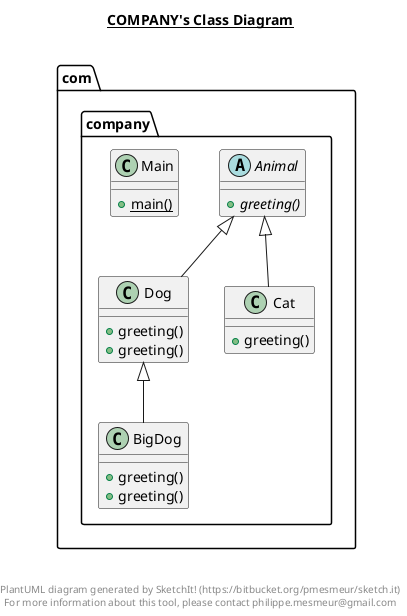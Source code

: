 @startuml

title __COMPANY's Class Diagram__\n

  namespace com.company {
    abstract class com.company.Animal {
        {abstract} + greeting()
    }
  }
  

  namespace com.company {
    class com.company.BigDog {
        + greeting()
        + greeting()
    }
  }
  

  namespace com.company {
    class com.company.Cat {
        + greeting()
    }
  }
  

  namespace com.company {
    class com.company.Dog {
        + greeting()
        + greeting()
    }
  }
  

  namespace com.company {
    class com.company.Main {
        {static} + main()
    }
  }
  

  com.company.BigDog -up-|> com.company.Dog
  com.company.Cat -up-|> com.company.Animal
  com.company.Dog -up-|> com.company.Animal


right footer


PlantUML diagram generated by SketchIt! (https://bitbucket.org/pmesmeur/sketch.it)
For more information about this tool, please contact philippe.mesmeur@gmail.com
endfooter

@enduml
